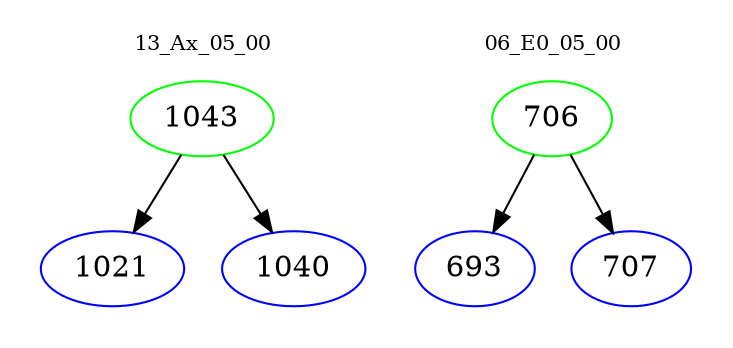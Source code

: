 digraph{
subgraph cluster_0 {
color = white
label = "13_Ax_05_00";
fontsize=10;
T0_1043 [label="1043", color="green"]
T0_1043 -> T0_1021 [color="black"]
T0_1021 [label="1021", color="blue"]
T0_1043 -> T0_1040 [color="black"]
T0_1040 [label="1040", color="blue"]
}
subgraph cluster_1 {
color = white
label = "06_E0_05_00";
fontsize=10;
T1_706 [label="706", color="green"]
T1_706 -> T1_693 [color="black"]
T1_693 [label="693", color="blue"]
T1_706 -> T1_707 [color="black"]
T1_707 [label="707", color="blue"]
}
}
